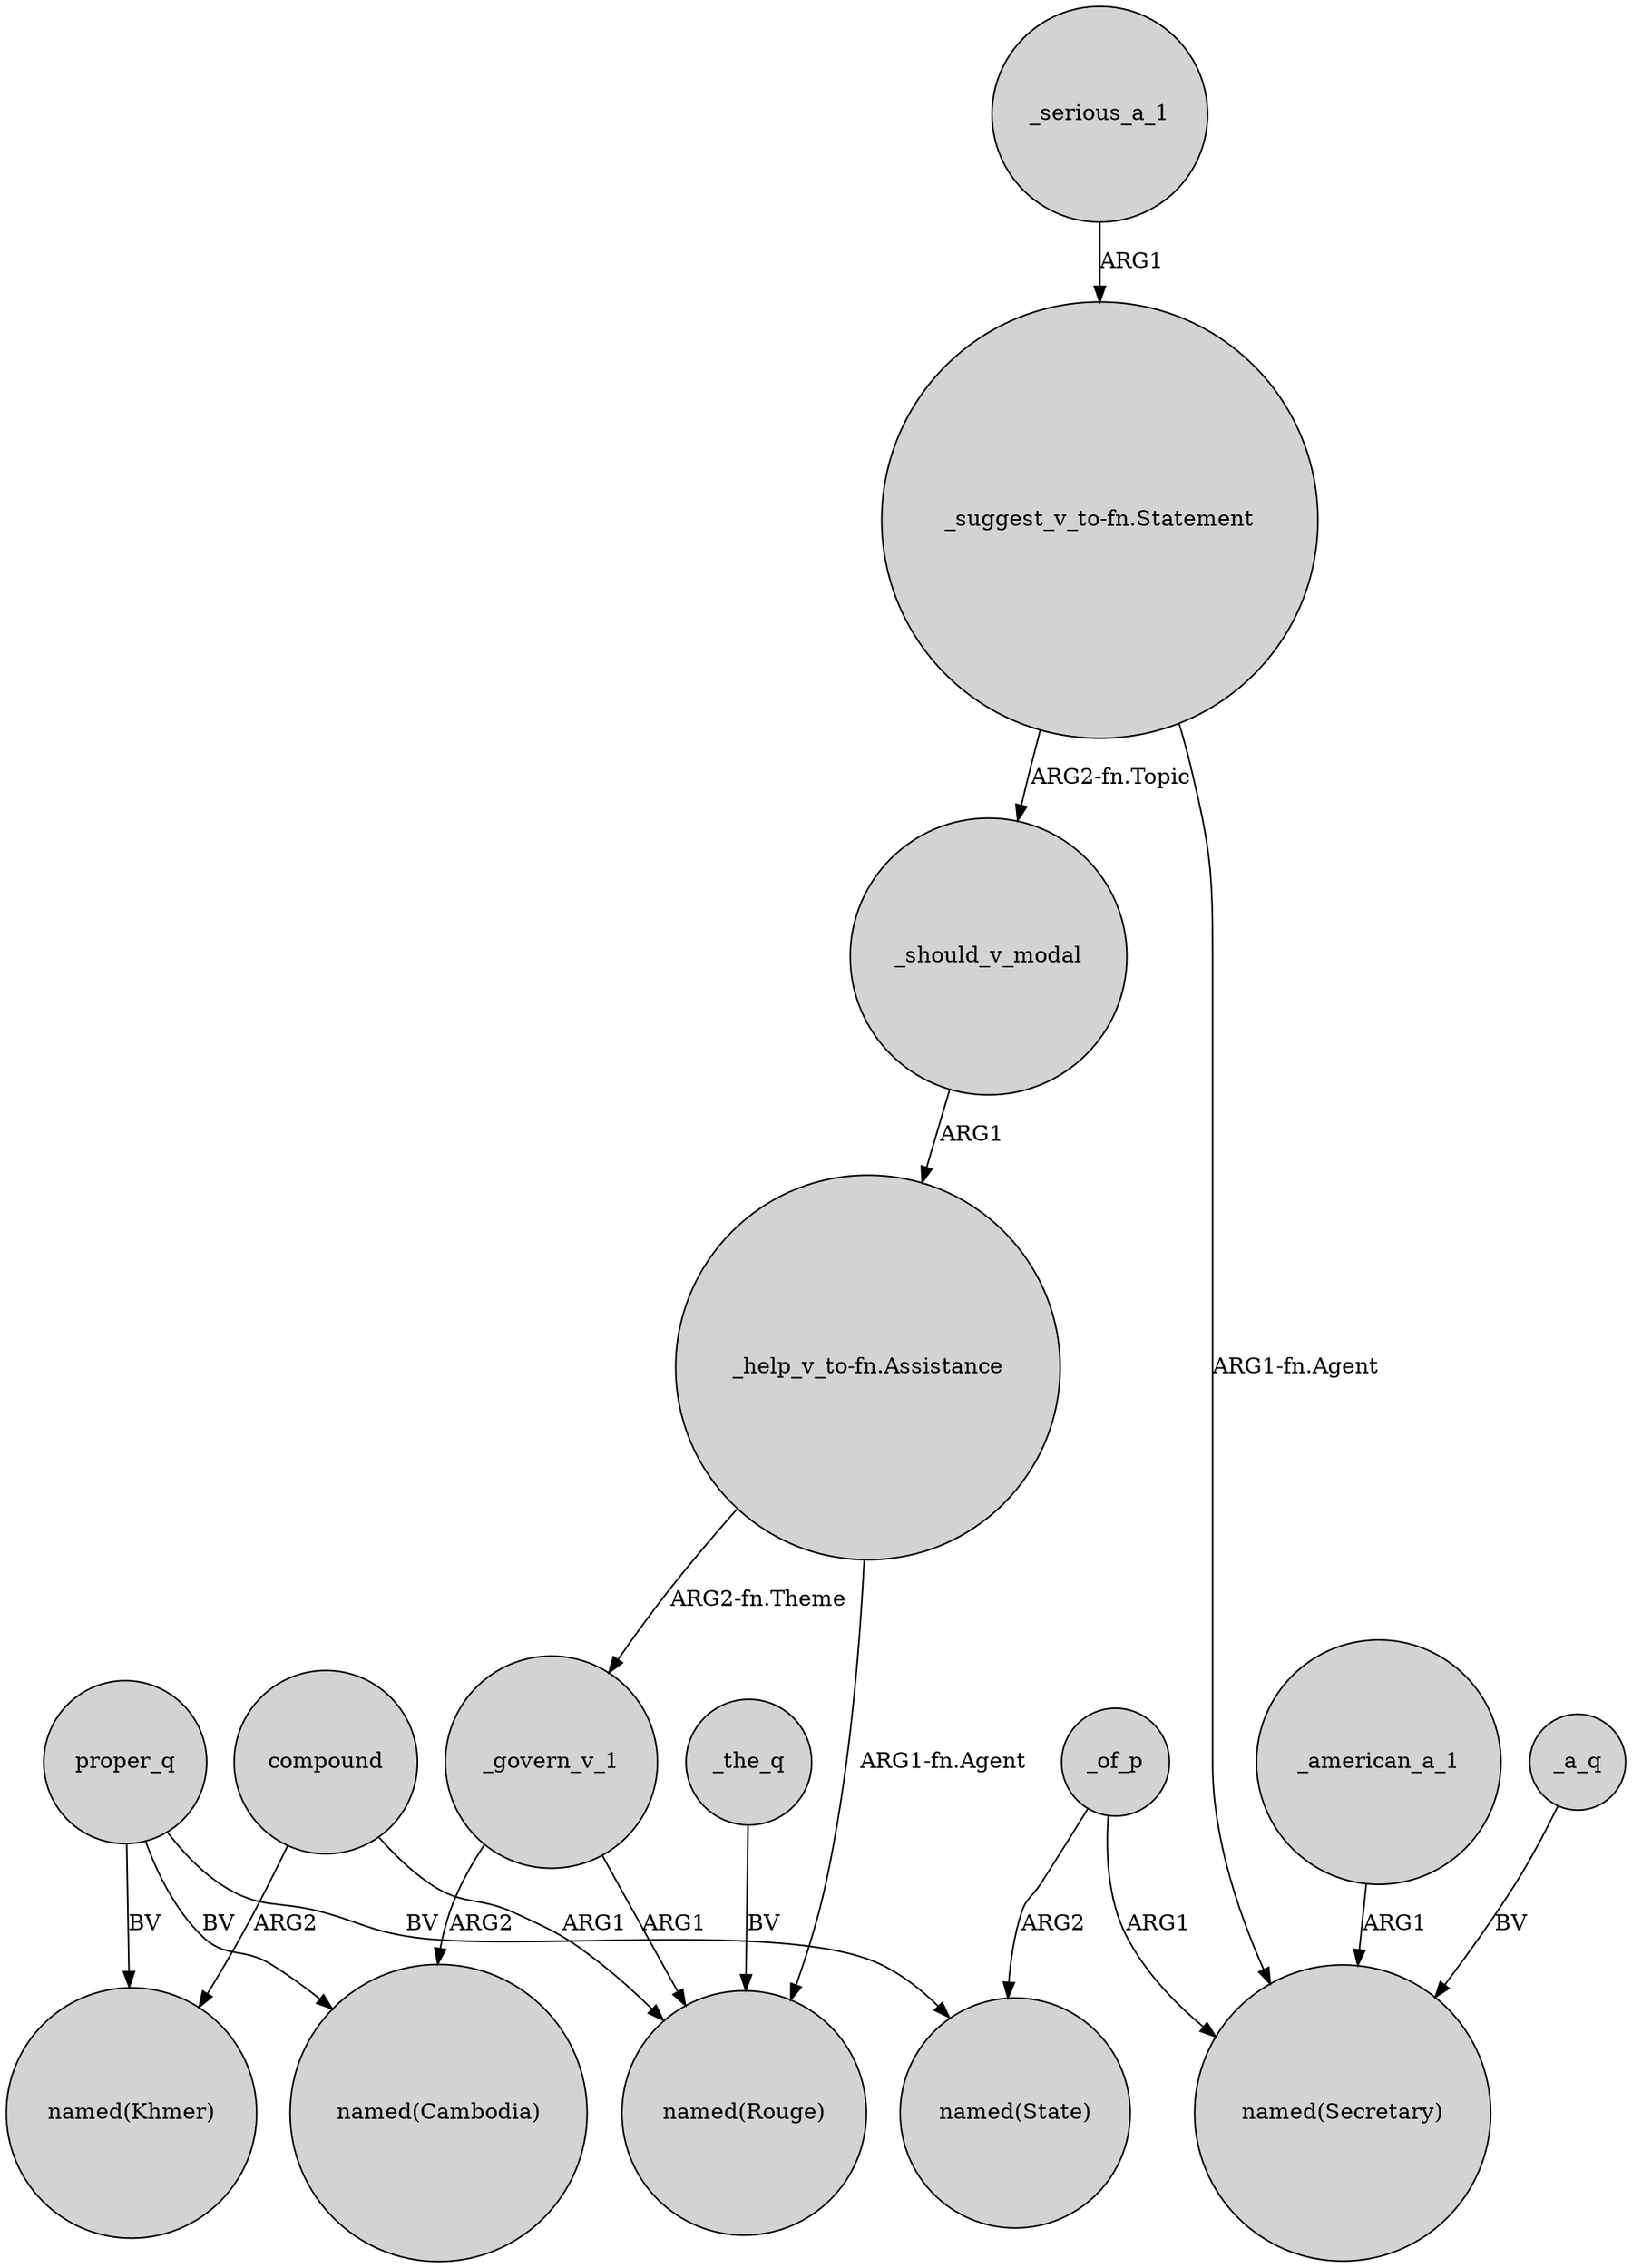 digraph {
	node [shape=circle style=filled]
	_govern_v_1 -> "named(Cambodia)" [label=ARG2]
	_the_q -> "named(Rouge)" [label=BV]
	"_help_v_to-fn.Assistance" -> "named(Rouge)" [label="ARG1-fn.Agent"]
	_of_p -> "named(State)" [label=ARG2]
	proper_q -> "named(State)" [label=BV]
	compound -> "named(Khmer)" [label=ARG2]
	_should_v_modal -> "_help_v_to-fn.Assistance" [label=ARG1]
	"_help_v_to-fn.Assistance" -> _govern_v_1 [label="ARG2-fn.Theme"]
	"_suggest_v_to-fn.Statement" -> "named(Secretary)" [label="ARG1-fn.Agent"]
	"_suggest_v_to-fn.Statement" -> _should_v_modal [label="ARG2-fn.Topic"]
	proper_q -> "named(Khmer)" [label=BV]
	compound -> "named(Rouge)" [label=ARG1]
	_serious_a_1 -> "_suggest_v_to-fn.Statement" [label=ARG1]
	_american_a_1 -> "named(Secretary)" [label=ARG1]
	proper_q -> "named(Cambodia)" [label=BV]
	_a_q -> "named(Secretary)" [label=BV]
	_govern_v_1 -> "named(Rouge)" [label=ARG1]
	_of_p -> "named(Secretary)" [label=ARG1]
}
